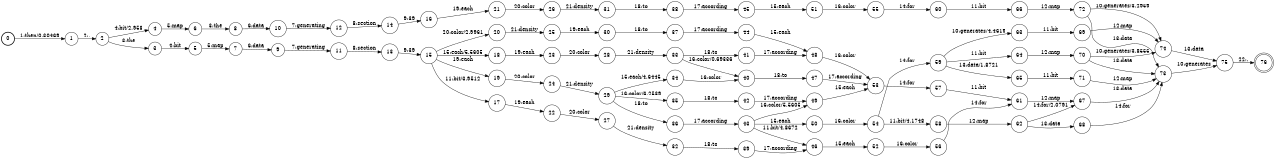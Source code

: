 digraph FST {
rankdir = LR;
size = "8.5,11";
label = "";
center = 1;
orientation = Portrait;
ranksep = "0.4";
nodesep = "0.25";
0 [label = "0", shape = circle, style = bold, fontsize = 14]
	0 -> 1 [label = "1:then/0.30469", fontsize = 14];
1 [label = "1", shape = circle, style = solid, fontsize = 14]
	1 -> 2 [label = "2:,", fontsize = 14];
2 [label = "2", shape = circle, style = solid, fontsize = 14]
	2 -> 3 [label = "3:the", fontsize = 14];
	2 -> 4 [label = "4:bit/2.958", fontsize = 14];
3 [label = "3", shape = circle, style = solid, fontsize = 14]
	3 -> 5 [label = "4:bit", fontsize = 14];
4 [label = "4", shape = circle, style = solid, fontsize = 14]
	4 -> 6 [label = "5:map", fontsize = 14];
5 [label = "5", shape = circle, style = solid, fontsize = 14]
	5 -> 7 [label = "5:map", fontsize = 14];
6 [label = "6", shape = circle, style = solid, fontsize = 14]
	6 -> 8 [label = "3:the", fontsize = 14];
7 [label = "7", shape = circle, style = solid, fontsize = 14]
	7 -> 9 [label = "6:data", fontsize = 14];
8 [label = "8", shape = circle, style = solid, fontsize = 14]
	8 -> 10 [label = "6:data", fontsize = 14];
9 [label = "9", shape = circle, style = solid, fontsize = 14]
	9 -> 11 [label = "7:generating", fontsize = 14];
10 [label = "10", shape = circle, style = solid, fontsize = 14]
	10 -> 12 [label = "7:generating", fontsize = 14];
11 [label = "11", shape = circle, style = solid, fontsize = 14]
	11 -> 13 [label = "8:section", fontsize = 14];
12 [label = "12", shape = circle, style = solid, fontsize = 14]
	12 -> 14 [label = "8:section", fontsize = 14];
13 [label = "13", shape = circle, style = solid, fontsize = 14]
	13 -> 15 [label = "9:39", fontsize = 14];
14 [label = "14", shape = circle, style = solid, fontsize = 14]
	14 -> 16 [label = "9:39", fontsize = 14];
15 [label = "15", shape = circle, style = solid, fontsize = 14]
	15 -> 17 [label = "11:bit/3.9512", fontsize = 14];
	15 -> 18 [label = "15:each/5.5605", fontsize = 14];
	15 -> 19 [label = "19:each", fontsize = 14];
	15 -> 20 [label = "20:color/2.9961", fontsize = 14];
16 [label = "16", shape = circle, style = solid, fontsize = 14]
	16 -> 21 [label = "19:each", fontsize = 14];
17 [label = "17", shape = circle, style = solid, fontsize = 14]
	17 -> 22 [label = "19:each", fontsize = 14];
18 [label = "18", shape = circle, style = solid, fontsize = 14]
	18 -> 23 [label = "19:each", fontsize = 14];
19 [label = "19", shape = circle, style = solid, fontsize = 14]
	19 -> 24 [label = "20:color", fontsize = 14];
20 [label = "20", shape = circle, style = solid, fontsize = 14]
	20 -> 25 [label = "21:density", fontsize = 14];
21 [label = "21", shape = circle, style = solid, fontsize = 14]
	21 -> 26 [label = "20:color", fontsize = 14];
22 [label = "22", shape = circle, style = solid, fontsize = 14]
	22 -> 27 [label = "20:color", fontsize = 14];
23 [label = "23", shape = circle, style = solid, fontsize = 14]
	23 -> 28 [label = "20:color", fontsize = 14];
24 [label = "24", shape = circle, style = solid, fontsize = 14]
	24 -> 29 [label = "21:density", fontsize = 14];
25 [label = "25", shape = circle, style = solid, fontsize = 14]
	25 -> 30 [label = "19:each", fontsize = 14];
26 [label = "26", shape = circle, style = solid, fontsize = 14]
	26 -> 31 [label = "21:density", fontsize = 14];
27 [label = "27", shape = circle, style = solid, fontsize = 14]
	27 -> 32 [label = "21:density", fontsize = 14];
28 [label = "28", shape = circle, style = solid, fontsize = 14]
	28 -> 33 [label = "21:density", fontsize = 14];
29 [label = "29", shape = circle, style = solid, fontsize = 14]
	29 -> 36 [label = "18:to", fontsize = 14];
	29 -> 34 [label = "15:each/4.6445", fontsize = 14];
	29 -> 35 [label = "16:color/6.2539", fontsize = 14];
30 [label = "30", shape = circle, style = solid, fontsize = 14]
	30 -> 37 [label = "18:to", fontsize = 14];
31 [label = "31", shape = circle, style = solid, fontsize = 14]
	31 -> 38 [label = "18:to", fontsize = 14];
32 [label = "32", shape = circle, style = solid, fontsize = 14]
	32 -> 39 [label = "18:to", fontsize = 14];
33 [label = "33", shape = circle, style = solid, fontsize = 14]
	33 -> 41 [label = "18:to", fontsize = 14];
	33 -> 40 [label = "16:color/0.69336", fontsize = 14];
34 [label = "34", shape = circle, style = solid, fontsize = 14]
	34 -> 40 [label = "16:color", fontsize = 14];
35 [label = "35", shape = circle, style = solid, fontsize = 14]
	35 -> 42 [label = "18:to", fontsize = 14];
36 [label = "36", shape = circle, style = solid, fontsize = 14]
	36 -> 43 [label = "17:according", fontsize = 14];
37 [label = "37", shape = circle, style = solid, fontsize = 14]
	37 -> 44 [label = "17:according", fontsize = 14];
38 [label = "38", shape = circle, style = solid, fontsize = 14]
	38 -> 45 [label = "17:according", fontsize = 14];
39 [label = "39", shape = circle, style = solid, fontsize = 14]
	39 -> 46 [label = "17:according", fontsize = 14];
40 [label = "40", shape = circle, style = solid, fontsize = 14]
	40 -> 47 [label = "18:to", fontsize = 14];
41 [label = "41", shape = circle, style = solid, fontsize = 14]
	41 -> 48 [label = "17:according", fontsize = 14];
42 [label = "42", shape = circle, style = solid, fontsize = 14]
	42 -> 49 [label = "17:according", fontsize = 14];
43 [label = "43", shape = circle, style = solid, fontsize = 14]
	43 -> 46 [label = "11:bit/4.8672", fontsize = 14];
	43 -> 50 [label = "15:each", fontsize = 14];
	43 -> 49 [label = "16:color/5.5605", fontsize = 14];
44 [label = "44", shape = circle, style = solid, fontsize = 14]
	44 -> 48 [label = "15:each", fontsize = 14];
45 [label = "45", shape = circle, style = solid, fontsize = 14]
	45 -> 51 [label = "15:each", fontsize = 14];
46 [label = "46", shape = circle, style = solid, fontsize = 14]
	46 -> 52 [label = "15:each", fontsize = 14];
47 [label = "47", shape = circle, style = solid, fontsize = 14]
	47 -> 53 [label = "17:according", fontsize = 14];
48 [label = "48", shape = circle, style = solid, fontsize = 14]
	48 -> 53 [label = "16:color", fontsize = 14];
49 [label = "49", shape = circle, style = solid, fontsize = 14]
	49 -> 53 [label = "15:each", fontsize = 14];
50 [label = "50", shape = circle, style = solid, fontsize = 14]
	50 -> 54 [label = "16:color", fontsize = 14];
51 [label = "51", shape = circle, style = solid, fontsize = 14]
	51 -> 55 [label = "16:color", fontsize = 14];
52 [label = "52", shape = circle, style = solid, fontsize = 14]
	52 -> 56 [label = "16:color", fontsize = 14];
53 [label = "53", shape = circle, style = solid, fontsize = 14]
	53 -> 57 [label = "14:for", fontsize = 14];
54 [label = "54", shape = circle, style = solid, fontsize = 14]
	54 -> 58 [label = "11:bit/4.1748", fontsize = 14];
	54 -> 59 [label = "14:for", fontsize = 14];
55 [label = "55", shape = circle, style = solid, fontsize = 14]
	55 -> 60 [label = "14:for", fontsize = 14];
56 [label = "56", shape = circle, style = solid, fontsize = 14]
	56 -> 61 [label = "14:for", fontsize = 14];
57 [label = "57", shape = circle, style = solid, fontsize = 14]
	57 -> 61 [label = "11:bit", fontsize = 14];
58 [label = "58", shape = circle, style = solid, fontsize = 14]
	58 -> 62 [label = "12:map", fontsize = 14];
59 [label = "59", shape = circle, style = solid, fontsize = 14]
	59 -> 64 [label = "11:bit", fontsize = 14];
	59 -> 65 [label = "13:data/1.8721", fontsize = 14];
	59 -> 63 [label = "10:generates/4.4619", fontsize = 14];
60 [label = "60", shape = circle, style = solid, fontsize = 14]
	60 -> 66 [label = "11:bit", fontsize = 14];
61 [label = "61", shape = circle, style = solid, fontsize = 14]
	61 -> 67 [label = "12:map", fontsize = 14];
62 [label = "62", shape = circle, style = solid, fontsize = 14]
	62 -> 68 [label = "13:data", fontsize = 14];
	62 -> 67 [label = "14:for/2.0791", fontsize = 14];
63 [label = "63", shape = circle, style = solid, fontsize = 14]
	63 -> 69 [label = "11:bit", fontsize = 14];
64 [label = "64", shape = circle, style = solid, fontsize = 14]
	64 -> 70 [label = "12:map", fontsize = 14];
65 [label = "65", shape = circle, style = solid, fontsize = 14]
	65 -> 71 [label = "11:bit", fontsize = 14];
66 [label = "66", shape = circle, style = solid, fontsize = 14]
	66 -> 72 [label = "12:map", fontsize = 14];
67 [label = "67", shape = circle, style = solid, fontsize = 14]
	67 -> 73 [label = "13:data", fontsize = 14];
68 [label = "68", shape = circle, style = solid, fontsize = 14]
	68 -> 73 [label = "14:for", fontsize = 14];
69 [label = "69", shape = circle, style = solid, fontsize = 14]
	69 -> 74 [label = "12:map", fontsize = 14];
70 [label = "70", shape = circle, style = solid, fontsize = 14]
	70 -> 73 [label = "13:data", fontsize = 14];
	70 -> 74 [label = "10:generates/3.8555", fontsize = 14];
71 [label = "71", shape = circle, style = solid, fontsize = 14]
	71 -> 73 [label = "12:map", fontsize = 14];
72 [label = "72", shape = circle, style = solid, fontsize = 14]
	72 -> 73 [label = "13:data", fontsize = 14];
	72 -> 74 [label = "10:generates/3.2959", fontsize = 14];
73 [label = "73", shape = circle, style = solid, fontsize = 14]
	73 -> 75 [label = "10:generates", fontsize = 14];
74 [label = "74", shape = circle, style = solid, fontsize = 14]
	74 -> 75 [label = "13:data", fontsize = 14];
75 [label = "75", shape = circle, style = solid, fontsize = 14]
	75 -> 76 [label = "22:.", fontsize = 14];
76 [label = "76", shape = doublecircle, style = solid, fontsize = 14]
}
